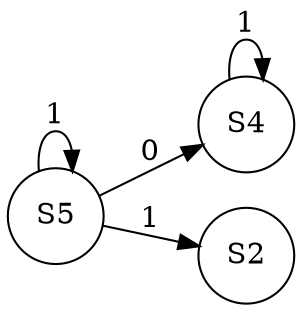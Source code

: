 digraph NFA {
	rankdir=LR;
	node [shape=circle];
	S4 -> S4 [label="1"];
	S5 -> S4 [label="0"];
	S5 -> S2 [label="1"];
	S5 -> S5 [label="1"];
}
